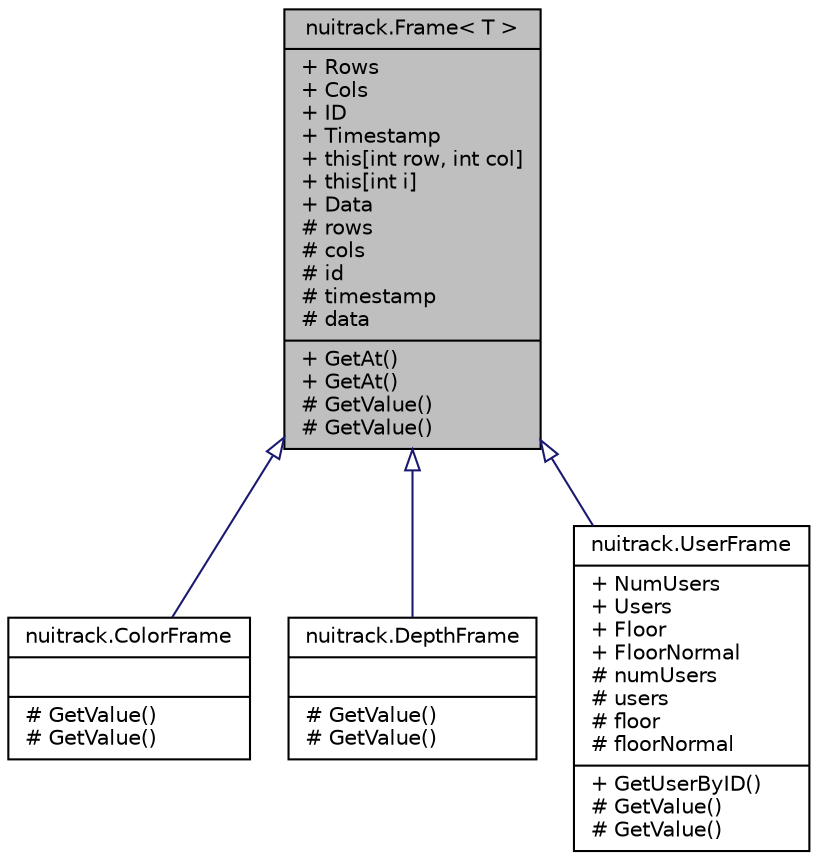 digraph "nuitrack.Frame&lt; T &gt;"
{
  edge [fontname="Helvetica",fontsize="10",labelfontname="Helvetica",labelfontsize="10"];
  node [fontname="Helvetica",fontsize="10",shape=record];
  Node1 [label="{nuitrack.Frame\< T \>\n|+ Rows\l+ Cols\l+ ID\l+ Timestamp\l+ this[int row, int col]\l+ this[int i]\l+ Data\l# rows\l# cols\l# id\l# timestamp\l# data\l|+ GetAt()\l+ GetAt()\l# GetValue()\l# GetValue()\l}",height=0.2,width=0.4,color="black", fillcolor="grey75", style="filled" fontcolor="black"];
  Node1 -> Node2 [dir="back",color="midnightblue",fontsize="10",style="solid",arrowtail="onormal",fontname="Helvetica"];
  Node2 [label="{nuitrack.ColorFrame\n||# GetValue()\l# GetValue()\l}",height=0.2,width=0.4,color="black", fillcolor="white", style="filled",URL="$classnuitrack_1_1ColorFrame.html",tooltip="Stores a color map of a frame. "];
  Node1 -> Node3 [dir="back",color="midnightblue",fontsize="10",style="solid",arrowtail="onormal",fontname="Helvetica"];
  Node3 [label="{nuitrack.DepthFrame\n||# GetValue()\l# GetValue()\l}",height=0.2,width=0.4,color="black", fillcolor="white", style="filled",URL="$classnuitrack_1_1DepthFrame.html",tooltip="Stores a depth map of a frame. "];
  Node1 -> Node4 [dir="back",color="midnightblue",fontsize="10",style="solid",arrowtail="onormal",fontname="Helvetica"];
  Node4 [label="{nuitrack.UserFrame\n|+ NumUsers\l+ Users\l+ Floor\l+ FloorNormal\l# numUsers\l# users\l# floor\l# floorNormal\l|+ GetUserByID()\l# GetValue()\l# GetValue()\l}",height=0.2,width=0.4,color="black", fillcolor="white", style="filled",URL="$classnuitrack_1_1UserFrame.html",tooltip="Represents a user map with the information about the floor. "];
}
